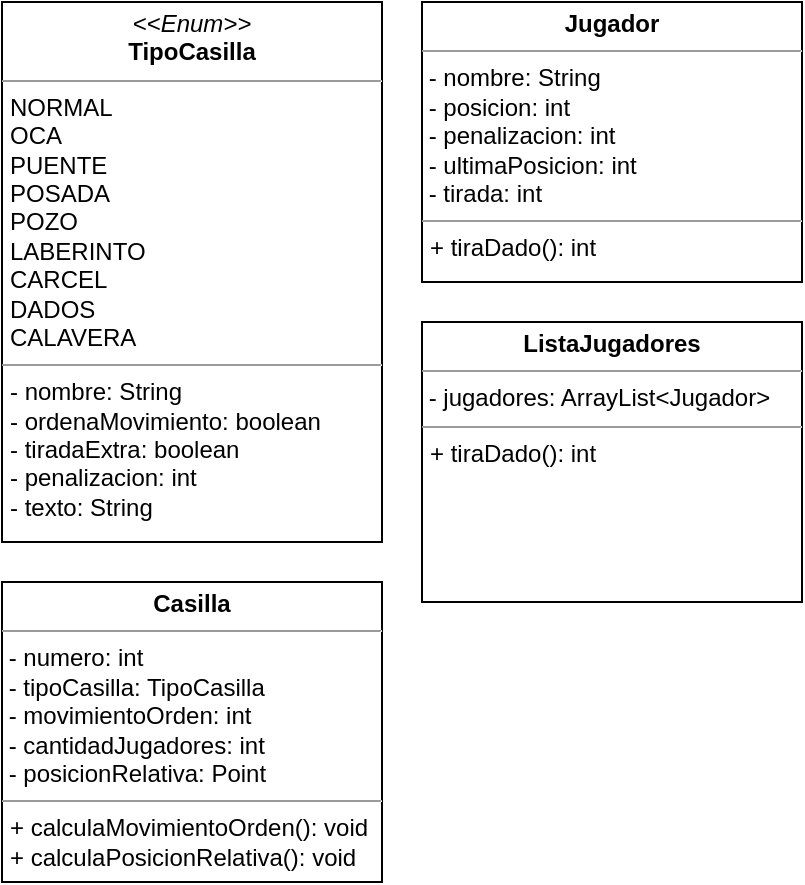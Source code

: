 <mxfile version="14.2.9" type="github">
  <diagram id="gM2QVkJXPV7dgoxVaOxa" name="LaOca">
    <mxGraphModel dx="796" dy="492" grid="1" gridSize="10" guides="1" tooltips="1" connect="1" arrows="1" fold="1" page="1" pageScale="1" pageWidth="1654" pageHeight="1169" math="0" shadow="0">
      <root>
        <mxCell id="th0jC6jkKCoZC_Moq8nz-0" />
        <mxCell id="th0jC6jkKCoZC_Moq8nz-1" parent="th0jC6jkKCoZC_Moq8nz-0" />
        <mxCell id="lphoJgTMi3brXADvJATr-0" value="&lt;p style=&quot;margin: 0px ; margin-top: 4px ; text-align: center&quot;&gt;&lt;i&gt;&amp;lt;&amp;lt;Enum&amp;gt;&amp;gt;&lt;/i&gt;&lt;br&gt;&lt;b&gt;TipoCasilla&lt;/b&gt;&lt;/p&gt;&lt;hr size=&quot;1&quot;&gt;&lt;p style=&quot;margin: 0px ; margin-left: 4px&quot;&gt;NORMAL&lt;/p&gt;&lt;p style=&quot;margin: 0px ; margin-left: 4px&quot;&gt;OCA&lt;/p&gt;&lt;p style=&quot;margin: 0px ; margin-left: 4px&quot;&gt;PUENTE&lt;/p&gt;&lt;p style=&quot;margin: 0px ; margin-left: 4px&quot;&gt;POSADA&lt;/p&gt;&lt;p style=&quot;margin: 0px ; margin-left: 4px&quot;&gt;POZO&lt;/p&gt;&lt;p style=&quot;margin: 0px ; margin-left: 4px&quot;&gt;LABERINTO&lt;/p&gt;&lt;p style=&quot;margin: 0px ; margin-left: 4px&quot;&gt;CARCEL&lt;/p&gt;&lt;p style=&quot;margin: 0px ; margin-left: 4px&quot;&gt;DADOS&lt;/p&gt;&lt;p style=&quot;margin: 0px ; margin-left: 4px&quot;&gt;CALAVERA&lt;/p&gt;&lt;hr size=&quot;1&quot;&gt;&lt;p style=&quot;margin: 0px ; margin-left: 4px&quot;&gt;- nombre: String&lt;br&gt;- ordenaMovimiento: boolean&lt;/p&gt;&lt;p style=&quot;margin: 0px ; margin-left: 4px&quot;&gt;- tiradaExtra: boolean&lt;/p&gt;&lt;p style=&quot;margin: 0px ; margin-left: 4px&quot;&gt;- penalizacion: int&lt;/p&gt;&lt;p style=&quot;margin: 0px ; margin-left: 4px&quot;&gt;- texto: String&lt;br&gt;&lt;/p&gt;" style="verticalAlign=top;align=left;overflow=fill;fontSize=12;fontFamily=Helvetica;html=1;sketch=0;glass=0;direction=west;noLabel=0;portConstraintRotation=0;perimeter=rectanglePerimeter;container=0;dropTarget=0;rounded=0;" vertex="1" parent="th0jC6jkKCoZC_Moq8nz-1">
          <mxGeometry x="310" y="190" width="190" height="270" as="geometry" />
        </mxCell>
        <mxCell id="lphoJgTMi3brXADvJATr-4" value="&lt;p style=&quot;margin: 0px ; margin-top: 4px ; text-align: center&quot;&gt;&lt;b&gt;Casilla&lt;/b&gt;&lt;/p&gt;&lt;hr size=&quot;1&quot;&gt;&lt;div&gt;&amp;nbsp;- numero: int&lt;/div&gt;&lt;div&gt;&amp;nbsp;- tipoCasilla: TipoCasilla&lt;/div&gt;&lt;div&gt;&amp;nbsp;- movimientoOrden: int&lt;br&gt;&lt;/div&gt;&lt;div&gt;&lt;div&gt;&amp;nbsp;- cantidadJugadores: int&lt;br&gt;&lt;/div&gt;&amp;nbsp;- posicionRelativa: Point&lt;/div&gt;&lt;hr size=&quot;1&quot;&gt;&lt;p style=&quot;margin: 0px ; margin-left: 4px&quot;&gt;+ calculaMovimientoOrden(): void&lt;/p&gt;&lt;p style=&quot;margin: 0px ; margin-left: 4px&quot;&gt;+ calculaPosicionRelativa(): void&lt;br&gt;&lt;/p&gt;" style="verticalAlign=top;align=left;overflow=fill;fontSize=12;fontFamily=Helvetica;html=1;rounded=0;glass=0;sketch=0;" vertex="1" parent="th0jC6jkKCoZC_Moq8nz-1">
          <mxGeometry x="310" y="480" width="190" height="150" as="geometry" />
        </mxCell>
        <mxCell id="lphoJgTMi3brXADvJATr-5" value="&lt;p style=&quot;margin: 0px ; margin-top: 4px ; text-align: center&quot;&gt;&lt;b&gt;Jugador&lt;/b&gt;&lt;/p&gt;&lt;hr size=&quot;1&quot;&gt;&lt;div&gt;&amp;nbsp;- nombre: String&lt;br&gt;&lt;/div&gt;&lt;div&gt;&amp;nbsp;- posicion: int&lt;br&gt;&lt;/div&gt;&lt;div&gt;&amp;nbsp;- penalizacion: int&lt;br&gt;&lt;/div&gt;&lt;div&gt;&lt;div&gt;&amp;nbsp;- ultimaPosicion: int&lt;br&gt;&lt;/div&gt;&amp;nbsp;- tirada: int&lt;br&gt;&lt;/div&gt;&lt;hr size=&quot;1&quot;&gt;&lt;p style=&quot;margin: 0px ; margin-left: 4px&quot;&gt;+ tiraDado(): int&lt;br&gt;&lt;/p&gt;" style="verticalAlign=top;align=left;overflow=fill;fontSize=12;fontFamily=Helvetica;html=1;rounded=0;glass=0;sketch=0;" vertex="1" parent="th0jC6jkKCoZC_Moq8nz-1">
          <mxGeometry x="520" y="190" width="190" height="140" as="geometry" />
        </mxCell>
        <mxCell id="lphoJgTMi3brXADvJATr-6" value="&lt;p style=&quot;margin: 0px ; margin-top: 4px ; text-align: center&quot;&gt;&lt;b&gt;ListaJugadores&lt;/b&gt;&lt;/p&gt;&lt;hr size=&quot;1&quot;&gt;&lt;div&gt;&amp;nbsp;- jugadores: ArrayList&amp;lt;Jugador&amp;gt;&lt;br&gt;&lt;/div&gt;&lt;hr size=&quot;1&quot;&gt;&lt;p style=&quot;margin: 0px ; margin-left: 4px&quot;&gt;+ tiraDado(): int&lt;br&gt;&lt;/p&gt;" style="verticalAlign=top;align=left;overflow=fill;fontSize=12;fontFamily=Helvetica;html=1;rounded=0;glass=0;sketch=0;" vertex="1" parent="th0jC6jkKCoZC_Moq8nz-1">
          <mxGeometry x="520" y="350" width="190" height="140" as="geometry" />
        </mxCell>
      </root>
    </mxGraphModel>
  </diagram>
</mxfile>
